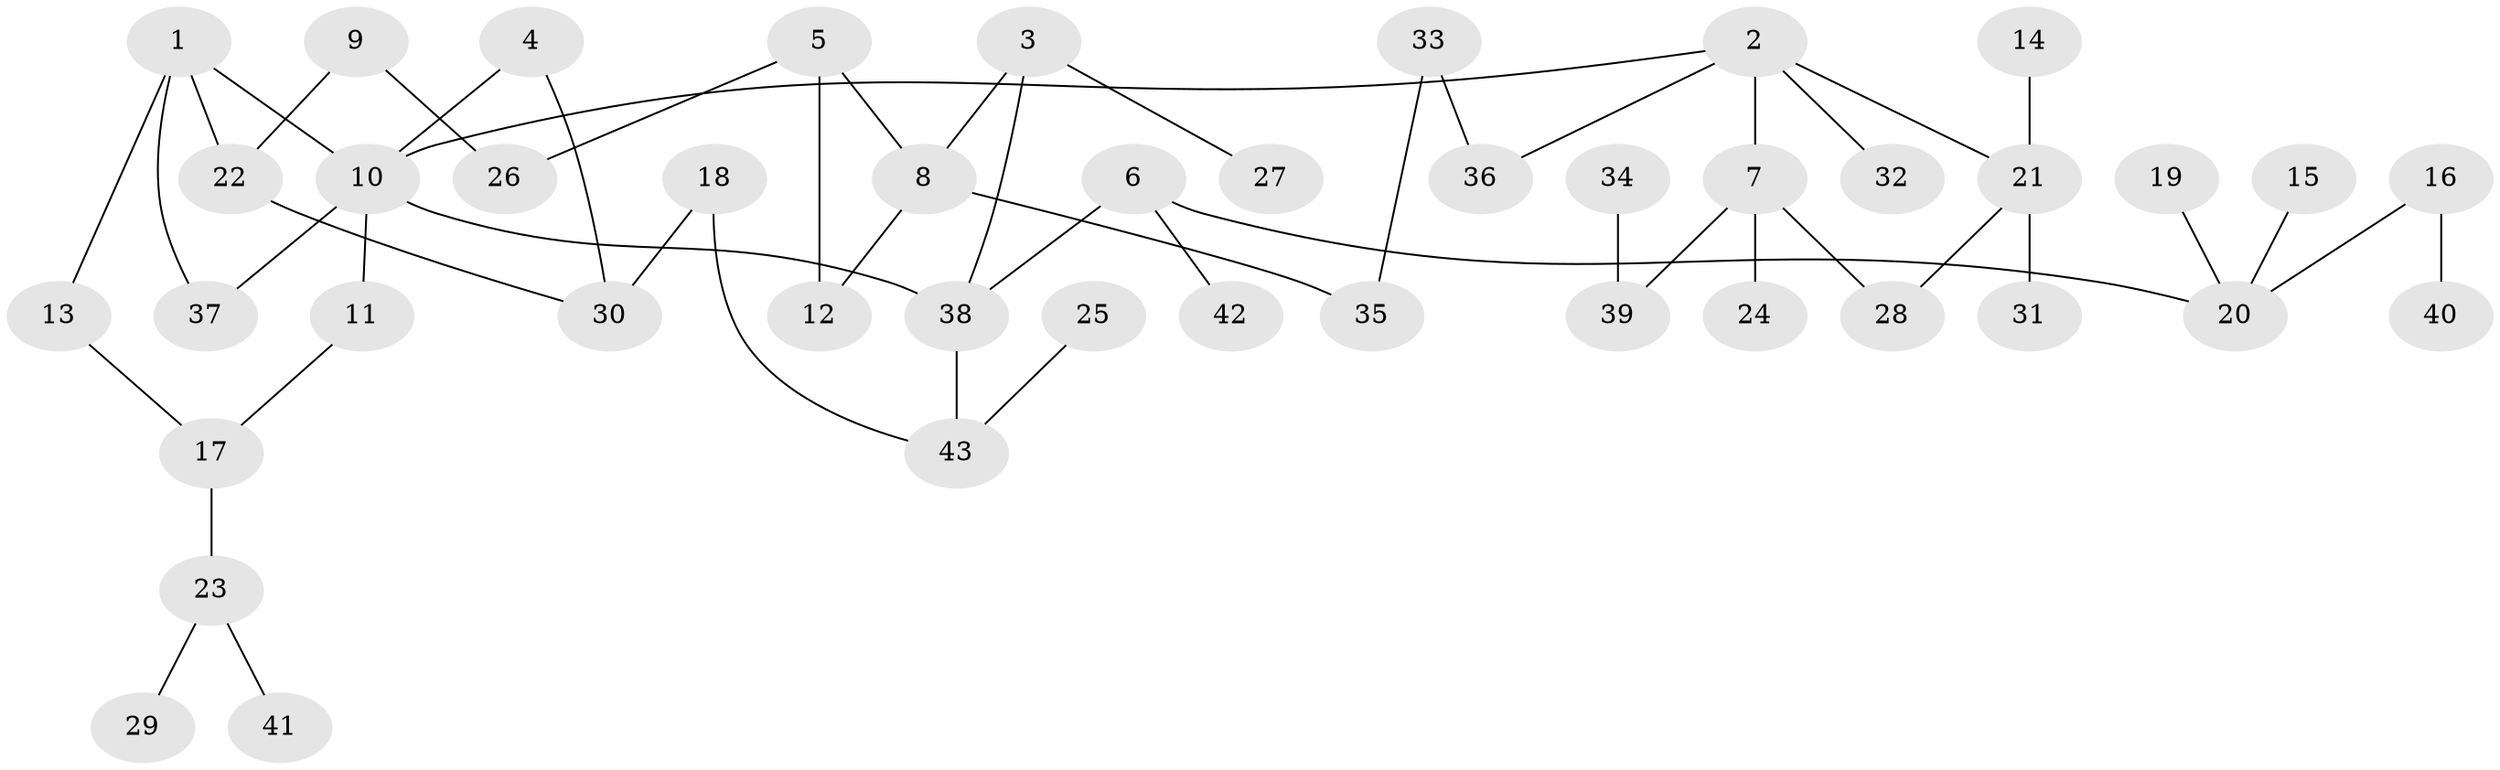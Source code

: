 // original degree distribution, {7: 0.014285714285714285, 5: 0.07142857142857142, 3: 0.14285714285714285, 4: 0.07142857142857142, 2: 0.32857142857142857, 1: 0.37142857142857144}
// Generated by graph-tools (version 1.1) at 2025/36/03/04/25 23:36:00]
// undirected, 43 vertices, 50 edges
graph export_dot {
  node [color=gray90,style=filled];
  1;
  2;
  3;
  4;
  5;
  6;
  7;
  8;
  9;
  10;
  11;
  12;
  13;
  14;
  15;
  16;
  17;
  18;
  19;
  20;
  21;
  22;
  23;
  24;
  25;
  26;
  27;
  28;
  29;
  30;
  31;
  32;
  33;
  34;
  35;
  36;
  37;
  38;
  39;
  40;
  41;
  42;
  43;
  1 -- 10 [weight=1.0];
  1 -- 13 [weight=1.0];
  1 -- 22 [weight=1.0];
  1 -- 37 [weight=1.0];
  2 -- 7 [weight=1.0];
  2 -- 10 [weight=1.0];
  2 -- 21 [weight=1.0];
  2 -- 32 [weight=1.0];
  2 -- 36 [weight=1.0];
  3 -- 8 [weight=1.0];
  3 -- 27 [weight=1.0];
  3 -- 38 [weight=1.0];
  4 -- 10 [weight=1.0];
  4 -- 30 [weight=1.0];
  5 -- 8 [weight=1.0];
  5 -- 12 [weight=1.0];
  5 -- 26 [weight=1.0];
  6 -- 20 [weight=1.0];
  6 -- 38 [weight=1.0];
  6 -- 42 [weight=1.0];
  7 -- 24 [weight=1.0];
  7 -- 28 [weight=1.0];
  7 -- 39 [weight=1.0];
  8 -- 12 [weight=1.0];
  8 -- 35 [weight=1.0];
  9 -- 22 [weight=1.0];
  9 -- 26 [weight=1.0];
  10 -- 11 [weight=1.0];
  10 -- 37 [weight=1.0];
  10 -- 38 [weight=1.0];
  11 -- 17 [weight=1.0];
  13 -- 17 [weight=1.0];
  14 -- 21 [weight=1.0];
  15 -- 20 [weight=1.0];
  16 -- 20 [weight=1.0];
  16 -- 40 [weight=1.0];
  17 -- 23 [weight=1.0];
  18 -- 30 [weight=1.0];
  18 -- 43 [weight=1.0];
  19 -- 20 [weight=1.0];
  21 -- 28 [weight=1.0];
  21 -- 31 [weight=1.0];
  22 -- 30 [weight=1.0];
  23 -- 29 [weight=1.0];
  23 -- 41 [weight=1.0];
  25 -- 43 [weight=1.0];
  33 -- 35 [weight=1.0];
  33 -- 36 [weight=1.0];
  34 -- 39 [weight=1.0];
  38 -- 43 [weight=1.0];
}
